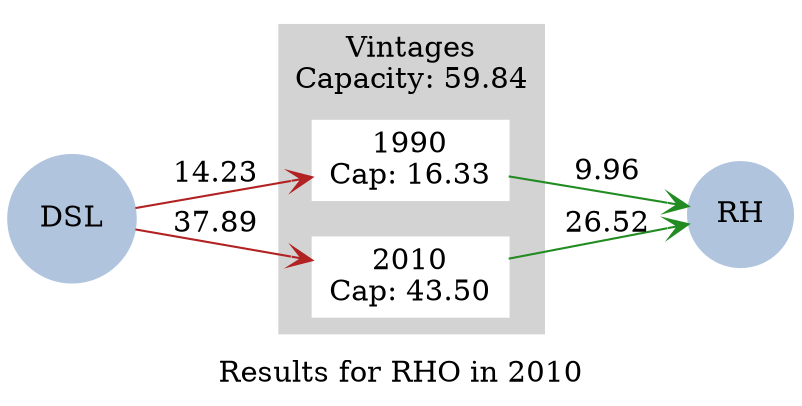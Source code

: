 strict digraph model {
	label = "Results for RHO in 2010" ;

	compound    = "True" ;
	concentrate = "True";
	rankdir     = "LR" ;
	splines     = "False" ;

	node [ style="filled" ] ;
	edge [ arrowhead="vee" ] ;

	subgraph cluster_vintages {
		label = "Vintages\nCapacity: 59.84" ;

		href  = "results2010.svg" ;
		style = "filled"
		color = "lightgrey"

		node [ color="white", shape="box" ] ;

		"1990" [ href="results_RHO_p2010v1990_segments.svg", label="1990\nCap: 16.33" ] ;
		"2010" [ href="results_RHO_p2010v2010_segments.svg", label="2010\nCap: 43.50" ] ;
	}

	subgraph energy_carriers {
		node [
		  color     = "lightsteelblue",
		  fontcolor = "black",
		  shape     = "circle"
		] ;

		"DSL" [ href="../commodities/rc_DSL_2010.svg" ] ;
		"RH"  [ href="../commodities/rc_RH_2010.svg" ] ;
	}

	subgraph inputs {
		edge [ color="firebrick" ] ;

		"DSL" -> "1990" [ label="14.23" ] ;
		"DSL" -> "2010" [ label="37.89" ] ;
	}

	subgraph outputs {
		edge [ color="forestgreen" ] ;

		"1990" -> "RH" [ label="9.96" ] ;
		"2010" -> "RH" [ label="26.52" ] ;
	}
}
